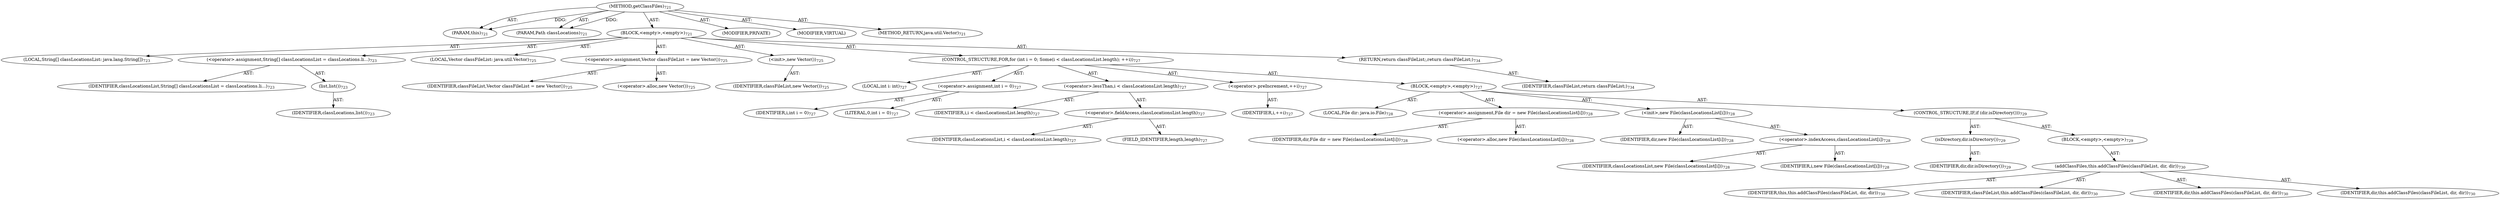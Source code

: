 digraph "getClassFiles" {  
"111669149711" [label = <(METHOD,getClassFiles)<SUB>721</SUB>> ]
"115964117001" [label = <(PARAM,this)<SUB>721</SUB>> ]
"115964117021" [label = <(PARAM,Path classLocations)<SUB>721</SUB>> ]
"25769803880" [label = <(BLOCK,&lt;empty&gt;,&lt;empty&gt;)<SUB>721</SUB>> ]
"94489280608" [label = <(LOCAL,String[] classLocationsList: java.lang.String[])<SUB>723</SUB>> ]
"30064771709" [label = <(&lt;operator&gt;.assignment,String[] classLocationsList = classLocations.li...)<SUB>723</SUB>> ]
"68719477258" [label = <(IDENTIFIER,classLocationsList,String[] classLocationsList = classLocations.li...)<SUB>723</SUB>> ]
"30064771710" [label = <(list,list())<SUB>723</SUB>> ]
"68719477259" [label = <(IDENTIFIER,classLocations,list())<SUB>723</SUB>> ]
"94489280609" [label = <(LOCAL,Vector classFileList: java.util.Vector)<SUB>725</SUB>> ]
"30064771711" [label = <(&lt;operator&gt;.assignment,Vector classFileList = new Vector())<SUB>725</SUB>> ]
"68719477260" [label = <(IDENTIFIER,classFileList,Vector classFileList = new Vector())<SUB>725</SUB>> ]
"30064771712" [label = <(&lt;operator&gt;.alloc,new Vector())<SUB>725</SUB>> ]
"30064771713" [label = <(&lt;init&gt;,new Vector())<SUB>725</SUB>> ]
"68719477261" [label = <(IDENTIFIER,classFileList,new Vector())<SUB>725</SUB>> ]
"47244640343" [label = <(CONTROL_STRUCTURE,FOR,for (int i = 0; Some(i &lt; classLocationsList.length); ++i))<SUB>727</SUB>> ]
"94489280610" [label = <(LOCAL,int i: int)<SUB>727</SUB>> ]
"30064771714" [label = <(&lt;operator&gt;.assignment,int i = 0)<SUB>727</SUB>> ]
"68719477262" [label = <(IDENTIFIER,i,int i = 0)<SUB>727</SUB>> ]
"90194313326" [label = <(LITERAL,0,int i = 0)<SUB>727</SUB>> ]
"30064771715" [label = <(&lt;operator&gt;.lessThan,i &lt; classLocationsList.length)<SUB>727</SUB>> ]
"68719477263" [label = <(IDENTIFIER,i,i &lt; classLocationsList.length)<SUB>727</SUB>> ]
"30064771716" [label = <(&lt;operator&gt;.fieldAccess,classLocationsList.length)<SUB>727</SUB>> ]
"68719477264" [label = <(IDENTIFIER,classLocationsList,i &lt; classLocationsList.length)<SUB>727</SUB>> ]
"55834574965" [label = <(FIELD_IDENTIFIER,length,length)<SUB>727</SUB>> ]
"30064771717" [label = <(&lt;operator&gt;.preIncrement,++i)<SUB>727</SUB>> ]
"68719477265" [label = <(IDENTIFIER,i,++i)<SUB>727</SUB>> ]
"25769803881" [label = <(BLOCK,&lt;empty&gt;,&lt;empty&gt;)<SUB>727</SUB>> ]
"94489280611" [label = <(LOCAL,File dir: java.io.File)<SUB>728</SUB>> ]
"30064771718" [label = <(&lt;operator&gt;.assignment,File dir = new File(classLocationsList[i]))<SUB>728</SUB>> ]
"68719477266" [label = <(IDENTIFIER,dir,File dir = new File(classLocationsList[i]))<SUB>728</SUB>> ]
"30064771719" [label = <(&lt;operator&gt;.alloc,new File(classLocationsList[i]))<SUB>728</SUB>> ]
"30064771720" [label = <(&lt;init&gt;,new File(classLocationsList[i]))<SUB>728</SUB>> ]
"68719477267" [label = <(IDENTIFIER,dir,new File(classLocationsList[i]))<SUB>728</SUB>> ]
"30064771721" [label = <(&lt;operator&gt;.indexAccess,classLocationsList[i])<SUB>728</SUB>> ]
"68719477268" [label = <(IDENTIFIER,classLocationsList,new File(classLocationsList[i]))<SUB>728</SUB>> ]
"68719477269" [label = <(IDENTIFIER,i,new File(classLocationsList[i]))<SUB>728</SUB>> ]
"47244640344" [label = <(CONTROL_STRUCTURE,IF,if (dir.isDirectory()))<SUB>729</SUB>> ]
"30064771722" [label = <(isDirectory,dir.isDirectory())<SUB>729</SUB>> ]
"68719477270" [label = <(IDENTIFIER,dir,dir.isDirectory())<SUB>729</SUB>> ]
"25769803882" [label = <(BLOCK,&lt;empty&gt;,&lt;empty&gt;)<SUB>729</SUB>> ]
"30064771723" [label = <(addClassFiles,this.addClassFiles(classFileList, dir, dir))<SUB>730</SUB>> ]
"68719476770" [label = <(IDENTIFIER,this,this.addClassFiles(classFileList, dir, dir))<SUB>730</SUB>> ]
"68719477271" [label = <(IDENTIFIER,classFileList,this.addClassFiles(classFileList, dir, dir))<SUB>730</SUB>> ]
"68719477272" [label = <(IDENTIFIER,dir,this.addClassFiles(classFileList, dir, dir))<SUB>730</SUB>> ]
"68719477273" [label = <(IDENTIFIER,dir,this.addClassFiles(classFileList, dir, dir))<SUB>730</SUB>> ]
"146028888074" [label = <(RETURN,return classFileList;,return classFileList;)<SUB>734</SUB>> ]
"68719477274" [label = <(IDENTIFIER,classFileList,return classFileList;)<SUB>734</SUB>> ]
"133143986226" [label = <(MODIFIER,PRIVATE)> ]
"133143986227" [label = <(MODIFIER,VIRTUAL)> ]
"128849018895" [label = <(METHOD_RETURN,java.util.Vector)<SUB>721</SUB>> ]
  "111669149711" -> "115964117001"  [ label = "AST: "] 
  "111669149711" -> "115964117021"  [ label = "AST: "] 
  "111669149711" -> "25769803880"  [ label = "AST: "] 
  "111669149711" -> "133143986226"  [ label = "AST: "] 
  "111669149711" -> "133143986227"  [ label = "AST: "] 
  "111669149711" -> "128849018895"  [ label = "AST: "] 
  "25769803880" -> "94489280608"  [ label = "AST: "] 
  "25769803880" -> "30064771709"  [ label = "AST: "] 
  "25769803880" -> "94489280609"  [ label = "AST: "] 
  "25769803880" -> "30064771711"  [ label = "AST: "] 
  "25769803880" -> "30064771713"  [ label = "AST: "] 
  "25769803880" -> "47244640343"  [ label = "AST: "] 
  "25769803880" -> "146028888074"  [ label = "AST: "] 
  "30064771709" -> "68719477258"  [ label = "AST: "] 
  "30064771709" -> "30064771710"  [ label = "AST: "] 
  "30064771710" -> "68719477259"  [ label = "AST: "] 
  "30064771711" -> "68719477260"  [ label = "AST: "] 
  "30064771711" -> "30064771712"  [ label = "AST: "] 
  "30064771713" -> "68719477261"  [ label = "AST: "] 
  "47244640343" -> "94489280610"  [ label = "AST: "] 
  "47244640343" -> "30064771714"  [ label = "AST: "] 
  "47244640343" -> "30064771715"  [ label = "AST: "] 
  "47244640343" -> "30064771717"  [ label = "AST: "] 
  "47244640343" -> "25769803881"  [ label = "AST: "] 
  "30064771714" -> "68719477262"  [ label = "AST: "] 
  "30064771714" -> "90194313326"  [ label = "AST: "] 
  "30064771715" -> "68719477263"  [ label = "AST: "] 
  "30064771715" -> "30064771716"  [ label = "AST: "] 
  "30064771716" -> "68719477264"  [ label = "AST: "] 
  "30064771716" -> "55834574965"  [ label = "AST: "] 
  "30064771717" -> "68719477265"  [ label = "AST: "] 
  "25769803881" -> "94489280611"  [ label = "AST: "] 
  "25769803881" -> "30064771718"  [ label = "AST: "] 
  "25769803881" -> "30064771720"  [ label = "AST: "] 
  "25769803881" -> "47244640344"  [ label = "AST: "] 
  "30064771718" -> "68719477266"  [ label = "AST: "] 
  "30064771718" -> "30064771719"  [ label = "AST: "] 
  "30064771720" -> "68719477267"  [ label = "AST: "] 
  "30064771720" -> "30064771721"  [ label = "AST: "] 
  "30064771721" -> "68719477268"  [ label = "AST: "] 
  "30064771721" -> "68719477269"  [ label = "AST: "] 
  "47244640344" -> "30064771722"  [ label = "AST: "] 
  "47244640344" -> "25769803882"  [ label = "AST: "] 
  "30064771722" -> "68719477270"  [ label = "AST: "] 
  "25769803882" -> "30064771723"  [ label = "AST: "] 
  "30064771723" -> "68719476770"  [ label = "AST: "] 
  "30064771723" -> "68719477271"  [ label = "AST: "] 
  "30064771723" -> "68719477272"  [ label = "AST: "] 
  "30064771723" -> "68719477273"  [ label = "AST: "] 
  "146028888074" -> "68719477274"  [ label = "AST: "] 
  "111669149711" -> "115964117001"  [ label = "DDG: "] 
  "111669149711" -> "115964117021"  [ label = "DDG: "] 
}
